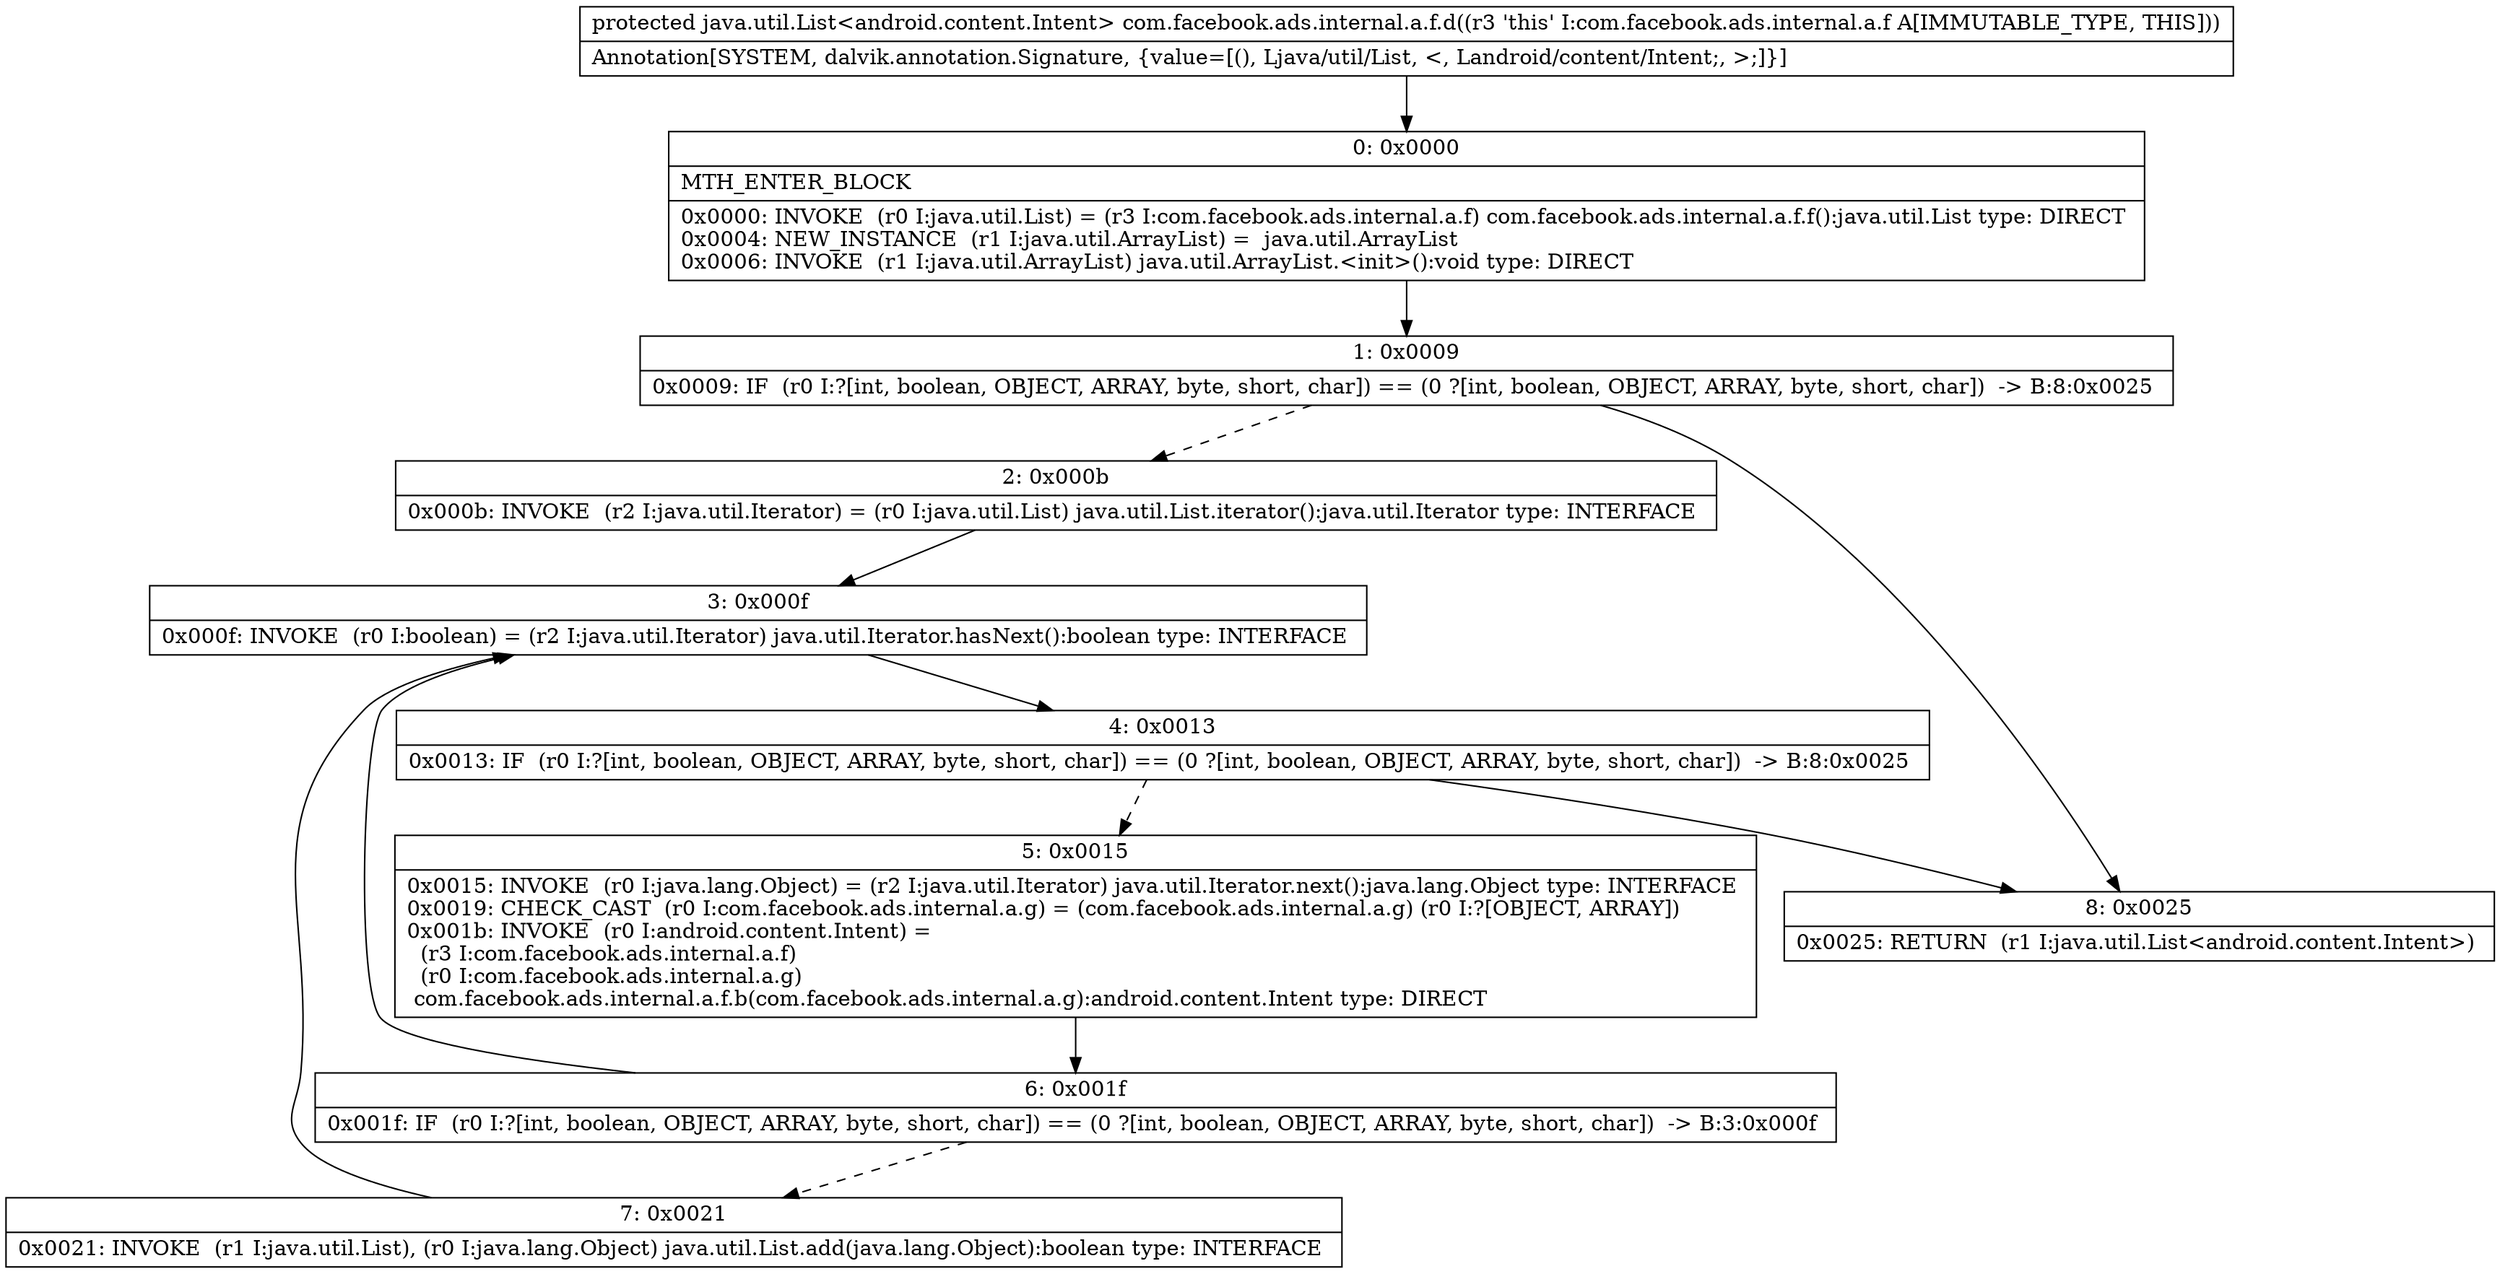 digraph "CFG forcom.facebook.ads.internal.a.f.d()Ljava\/util\/List;" {
Node_0 [shape=record,label="{0\:\ 0x0000|MTH_ENTER_BLOCK\l|0x0000: INVOKE  (r0 I:java.util.List) = (r3 I:com.facebook.ads.internal.a.f) com.facebook.ads.internal.a.f.f():java.util.List type: DIRECT \l0x0004: NEW_INSTANCE  (r1 I:java.util.ArrayList) =  java.util.ArrayList \l0x0006: INVOKE  (r1 I:java.util.ArrayList) java.util.ArrayList.\<init\>():void type: DIRECT \l}"];
Node_1 [shape=record,label="{1\:\ 0x0009|0x0009: IF  (r0 I:?[int, boolean, OBJECT, ARRAY, byte, short, char]) == (0 ?[int, boolean, OBJECT, ARRAY, byte, short, char])  \-\> B:8:0x0025 \l}"];
Node_2 [shape=record,label="{2\:\ 0x000b|0x000b: INVOKE  (r2 I:java.util.Iterator) = (r0 I:java.util.List) java.util.List.iterator():java.util.Iterator type: INTERFACE \l}"];
Node_3 [shape=record,label="{3\:\ 0x000f|0x000f: INVOKE  (r0 I:boolean) = (r2 I:java.util.Iterator) java.util.Iterator.hasNext():boolean type: INTERFACE \l}"];
Node_4 [shape=record,label="{4\:\ 0x0013|0x0013: IF  (r0 I:?[int, boolean, OBJECT, ARRAY, byte, short, char]) == (0 ?[int, boolean, OBJECT, ARRAY, byte, short, char])  \-\> B:8:0x0025 \l}"];
Node_5 [shape=record,label="{5\:\ 0x0015|0x0015: INVOKE  (r0 I:java.lang.Object) = (r2 I:java.util.Iterator) java.util.Iterator.next():java.lang.Object type: INTERFACE \l0x0019: CHECK_CAST  (r0 I:com.facebook.ads.internal.a.g) = (com.facebook.ads.internal.a.g) (r0 I:?[OBJECT, ARRAY]) \l0x001b: INVOKE  (r0 I:android.content.Intent) = \l  (r3 I:com.facebook.ads.internal.a.f)\l  (r0 I:com.facebook.ads.internal.a.g)\l com.facebook.ads.internal.a.f.b(com.facebook.ads.internal.a.g):android.content.Intent type: DIRECT \l}"];
Node_6 [shape=record,label="{6\:\ 0x001f|0x001f: IF  (r0 I:?[int, boolean, OBJECT, ARRAY, byte, short, char]) == (0 ?[int, boolean, OBJECT, ARRAY, byte, short, char])  \-\> B:3:0x000f \l}"];
Node_7 [shape=record,label="{7\:\ 0x0021|0x0021: INVOKE  (r1 I:java.util.List), (r0 I:java.lang.Object) java.util.List.add(java.lang.Object):boolean type: INTERFACE \l}"];
Node_8 [shape=record,label="{8\:\ 0x0025|0x0025: RETURN  (r1 I:java.util.List\<android.content.Intent\>) \l}"];
MethodNode[shape=record,label="{protected java.util.List\<android.content.Intent\> com.facebook.ads.internal.a.f.d((r3 'this' I:com.facebook.ads.internal.a.f A[IMMUTABLE_TYPE, THIS]))  | Annotation[SYSTEM, dalvik.annotation.Signature, \{value=[(), Ljava\/util\/List, \<, Landroid\/content\/Intent;, \>;]\}]\l}"];
MethodNode -> Node_0;
Node_0 -> Node_1;
Node_1 -> Node_2[style=dashed];
Node_1 -> Node_8;
Node_2 -> Node_3;
Node_3 -> Node_4;
Node_4 -> Node_5[style=dashed];
Node_4 -> Node_8;
Node_5 -> Node_6;
Node_6 -> Node_3;
Node_6 -> Node_7[style=dashed];
Node_7 -> Node_3;
}

